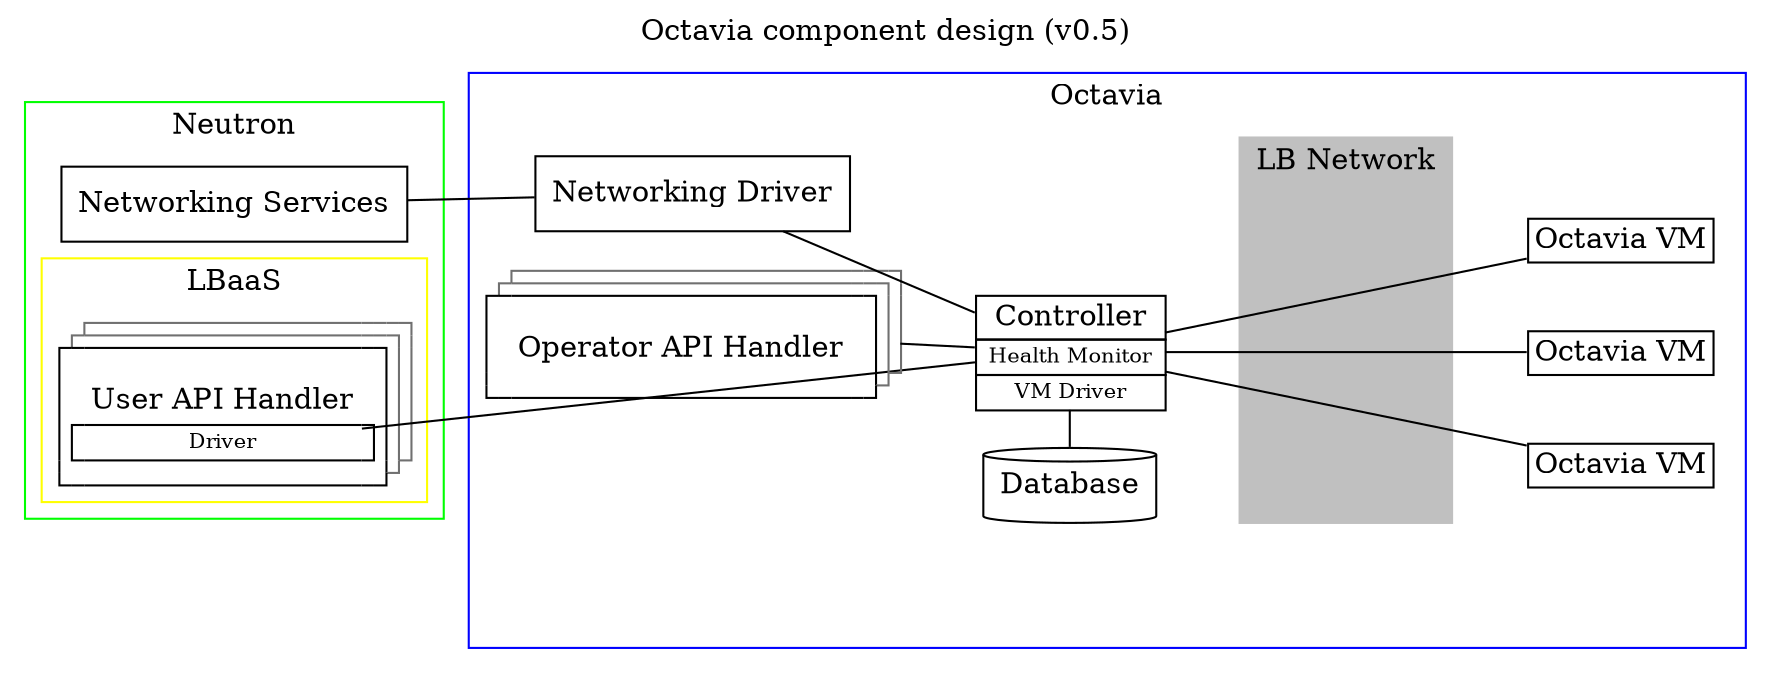 /*
*    Copyright 2014 OpenStack Foundation
*
*    Licensed under the Apache License, Version 2.0 (the "License"); you may
*    not use this file except in compliance with the License. You may obtain
*    a copy of the License at
*
*         http://www.apache.org/licenses/LICENSE-2.0
*
*    Unless required by applicable law or agreed to in writing, software
*    distributed under the License is distributed on an "AS IS" BASIS, WITHOUT
*    WARRANTIES OR CONDITIONS OF ANY KIND, either express or implied. See the
*    License for the specific language governing permissions and limitations
*    under the License.
*/
/*
 * Requires graphviz version 2.37 or later to render correctly
 */
digraph G {
  labelloc="t";
  label="Octavia component design (v0.5)";
  rankdir=LR;
  splines=false;

  subgraph cluster_Neutron {
    label="Neutron";
    color="green";

    NetworkingServices [shape=rectangle label="Networking Services"];

    subgraph cluster_LBaaS {
      label="LBaaS";
      color="yellow";

      UserAPIHandler [shape=none margin=0 label=
        <<table border="0" cellspacing="0" cellborder="1">
          <tr>
            <td style="invis"></td>
            <td style="invis"></td>
            <td color="#707070" sides="lt"></td>
            <td color="#707070" sides="t"></td>
            <td color="#707070" sides="t"></td>
            <td color="#707070" sides="t"></td>
            <td color="#707070" sides="tr"></td>
          </tr>
          <tr>
            <td style="invis"></td>
            <td color="#707070" sides="lt"></td>
            <td color="#707070" sides="t"></td>
            <td color="#707070" sides="t"></td>
            <td color="#707070" sides="t"></td>
            <td color="#707070" sides="tr"></td>
            <td color="#707070" sides="r"></td>
          </tr>
          <tr>
            <td sides="lt"></td>
            <td sides="t"></td>
            <td sides="t"><br/>User API Handler</td>
            <td sides="t"></td>
            <td sides="tr"></td>
            <td color="#707070" sides="r"></td>
            <td color="#707070" sides="r"></td>
          </tr>
          <tr>
            <td sides="l"></td>
            <td sides="ltb"></td>
            <td sides="tb" port="driver"><font point-size="10">Driver</font></td>
            <td sides="trb"></td>
            <td sides="r"></td>
            <td color="#707070" sides="r"></td>
            <td color="#707070" sides="br"></td>
          </tr>
          <tr>
            <td sides="l"></td>
            <td style="invis"></td>
            <td style="invis"></td>
            <td style="invis"></td>
            <td sides="r"></td>
            <td color="#707070" sides="rb"></td>
            <td style="invis"></td>
           </tr>
           <tr>
            <td sides="lb"></td>
            <td sides="b"></td>
            <td sides="b"></td>
            <td sides="b"></td>
            <td sides="br"></td>
            <td style="invis"></td>
            <td style="invis"></td>
           </tr>
         </table>>];
    };
  };

  subgraph cluster_Octavia {
    label="Octavia";
    color="blue";

      NetworkingDriver [shape=rectangle label="Networking Driver"];

      OperatorAPIHandler [shape=none margin=0 label=
         <<table border="0" cellspacing="0" cellborder="1">
           <tr>
             <td style="invis"></td>
             <td style="invis"></td>
             <td color="#707070" sides="lt"></td>
             <td color="#707070" sides="t"></td>
             <td color="#707070" sides="t"></td>
             <td color="#707070" sides="t"></td>
             <td color="#707070" sides="tr"></td>
           </tr>
           <tr>
             <td style="invis"></td>
             <td color="#707070" sides="lt"></td>
             <td color="#707070" sides="t"></td>
             <td color="#707070" sides="t"></td>
             <td color="#707070" sides="t"></td>
             <td color="#707070" sides="tr"></td>
             <td color="#707070" sides="r"></td>
           </tr>
           <tr>
             <td sides="lt"></td>
             <td sides="t"></td>
             <td sides="t"><br/>Operator API Handler</td>
             <td sides="t"></td>
             <td sides="tr"></td>
             <td color="#707070" sides="r"></td>
             <td color="#707070" sides="rb"></td>
           </tr>
           <tr>
             <td sides="l"></td>
             <td style="invis"></td>
             <td style="invis"></td>
             <td style="invis"></td>
             <td sides="r"></td>
             <td color="#707070" sides="rb"></td>
             <td style="invis"></td>
           </tr>
           <tr>
             <td sides="lb"></td>
             <td sides="b"></td>
             <td sides="b"></td>
             <td sides="b"></td>
             <td sides="br"></td>
             <td style="invis"></td>
             <td style="invis"></td>
           </tr>
         </table>>];

      subgraph cluster_Controller {
        label="";
        color=white;
        Controller [shape=none margin=0 label=
          <<table border="0" cellspacing="0" cellborder="1">
            <tr>
              <td> Controller </td>
            </tr>
            <tr>
              <td sides="tlrb"><font point-size="10"> Health Monitor </font></td>
            </tr>
            <tr>
              <td sides="tlrb"><font point-size="10"> VM Driver </font></td>
            </tr>
          </table>>];

        Database [shape=cylinder];
      };

      subgraph cluster_OctaviaVMs2 {
        label="";
        color="white";
        id="OctaviaMVs2";
        OctaviaVM3 [shape=none margin=0 label=
          <<table border="0" cellspacing="0" cellborder="1">
            <tr>
              <td>Octavia VM</td>
            </tr>
          </table>>];
        OctaviaVM4 [shape=none margin=0 label=
          <<table border="0" cellspacing="0" cellborder="1">
            <tr>
              <td>Octavia VM</td>
            </tr>
          </table>>];
        OctaviaVM5 [shape=none margin=0 label=
          <<table border="0" cellspacing="0" cellborder="1">
            <tr>
              <td>Octavia VM</td>
            </tr>
          </table>>];
      };

      subgraph cluster_Network {
        label="LB Network";
        color="gray";
        bgcolor="gray";

        Stuff [style=invis shape=none margin=0 label=
          <<table border="0" cellspacing="0" cellborder="1">
            <tr>
              <td>Stuff<br/></td>
            </tr>
          </table>>];
        LBNetwork [shape=none margin=0 label=""];
        Things [style=invis shape=none margin=0 label=
          <<table border="0" cellspacing="0" cellborder="1">
            <tr>
              <td>Things<br/><br/></td>
            </tr>
          </table>>];
      };

      OperatorAPIHandler -> Controller [dir=none];
      Controller -> LBNetwork [style=invis];
      LBNetwork -> {OctaviaVM3 OctaviaVM4 OctaviaVM5} [style=invis];
      Controller -> {OctaviaVM3 OctaviaVM4 OctaviaVM5} [constraint=false dir=none];
      Controller -> NetworkingDriver [constraint=false dir=none];
      Controller -> Database [constraint=false dir=none];

    };

  UserAPIHandler:driver -> Controller [dir=none];
  NetworkingServices -> NetworkingDriver [dir=none];

}

